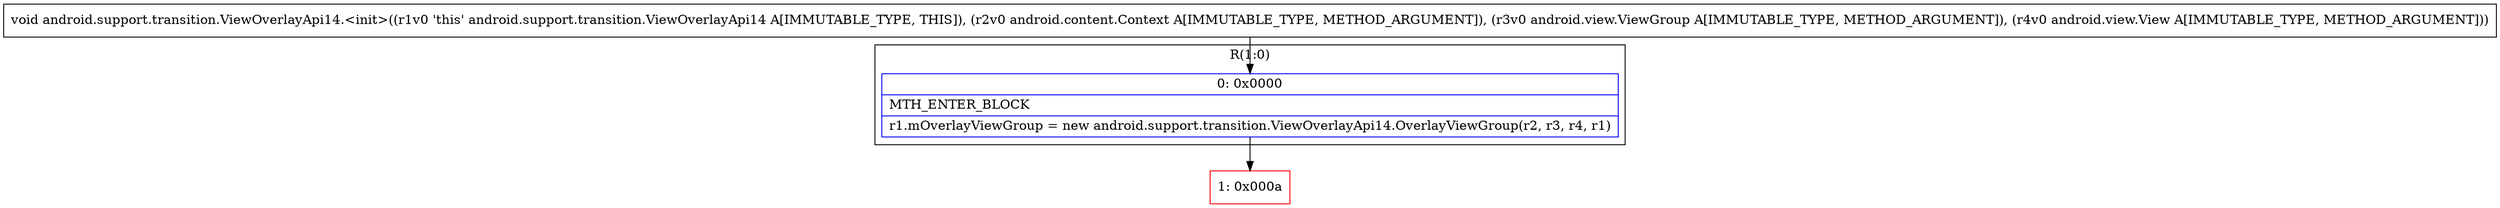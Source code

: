 digraph "CFG forandroid.support.transition.ViewOverlayApi14.\<init\>(Landroid\/content\/Context;Landroid\/view\/ViewGroup;Landroid\/view\/View;)V" {
subgraph cluster_Region_1232134755 {
label = "R(1:0)";
node [shape=record,color=blue];
Node_0 [shape=record,label="{0\:\ 0x0000|MTH_ENTER_BLOCK\l|r1.mOverlayViewGroup = new android.support.transition.ViewOverlayApi14.OverlayViewGroup(r2, r3, r4, r1)\l}"];
}
Node_1 [shape=record,color=red,label="{1\:\ 0x000a}"];
MethodNode[shape=record,label="{void android.support.transition.ViewOverlayApi14.\<init\>((r1v0 'this' android.support.transition.ViewOverlayApi14 A[IMMUTABLE_TYPE, THIS]), (r2v0 android.content.Context A[IMMUTABLE_TYPE, METHOD_ARGUMENT]), (r3v0 android.view.ViewGroup A[IMMUTABLE_TYPE, METHOD_ARGUMENT]), (r4v0 android.view.View A[IMMUTABLE_TYPE, METHOD_ARGUMENT])) }"];
MethodNode -> Node_0;
Node_0 -> Node_1;
}

